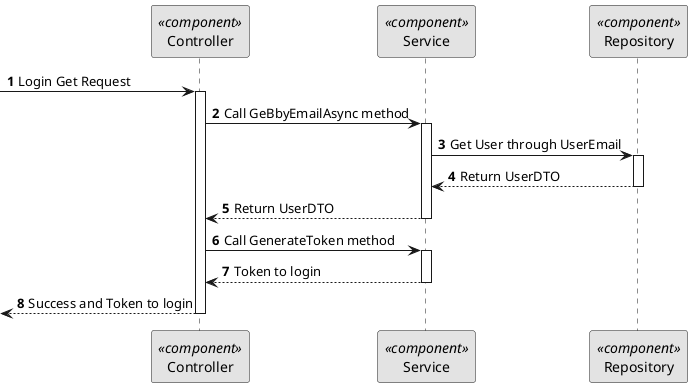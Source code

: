 @startuml 5.1.7
skinparam monochrome true
skinparam packageStyle rectangle
skinparam shadowing false

autonumber

participant "Controller" as CTRL <<component>>
participant "Service" as SERV <<component>>
participant "Repository" as REPO <<component>>

' -> CTRL: getCreateForm()
'activate CTRL
'<-- CTRL  : form
'deactivate CTRL

-> CTRL: Login Get Request
activate CTRL
CTRL -> SERV: Call GeBbyEmailAsync method
activate SERV

SERV -> REPO: Get User through UserEmail
activate REPO

REPO --> SERV: Return UserDTO
deactivate REPO

SERV --> CTRL: Return UserDTO
deactivate SERV


CTRL -> SERV: Call GenerateToken method
activate SERV

SERV --> CTRL: Token to login
deactivate SERV


<-- CTRL  : Success and Token to login
deactivate CTRL




@enduml